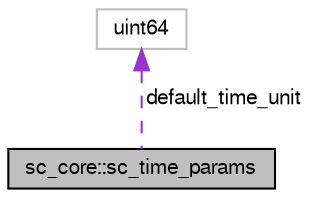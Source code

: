 digraph "sc_core::sc_time_params"
{
  edge [fontname="FreeSans",fontsize="10",labelfontname="FreeSans",labelfontsize="10"];
  node [fontname="FreeSans",fontsize="10",shape=record];
  Node1 [label="sc_core::sc_time_params",height=0.2,width=0.4,color="black", fillcolor="grey75", style="filled", fontcolor="black"];
  Node2 -> Node1 [dir="back",color="darkorchid3",fontsize="10",style="dashed",label=" default_time_unit" ,fontname="FreeSans"];
  Node2 [label="uint64",height=0.2,width=0.4,color="grey75", fillcolor="white", style="filled"];
}
